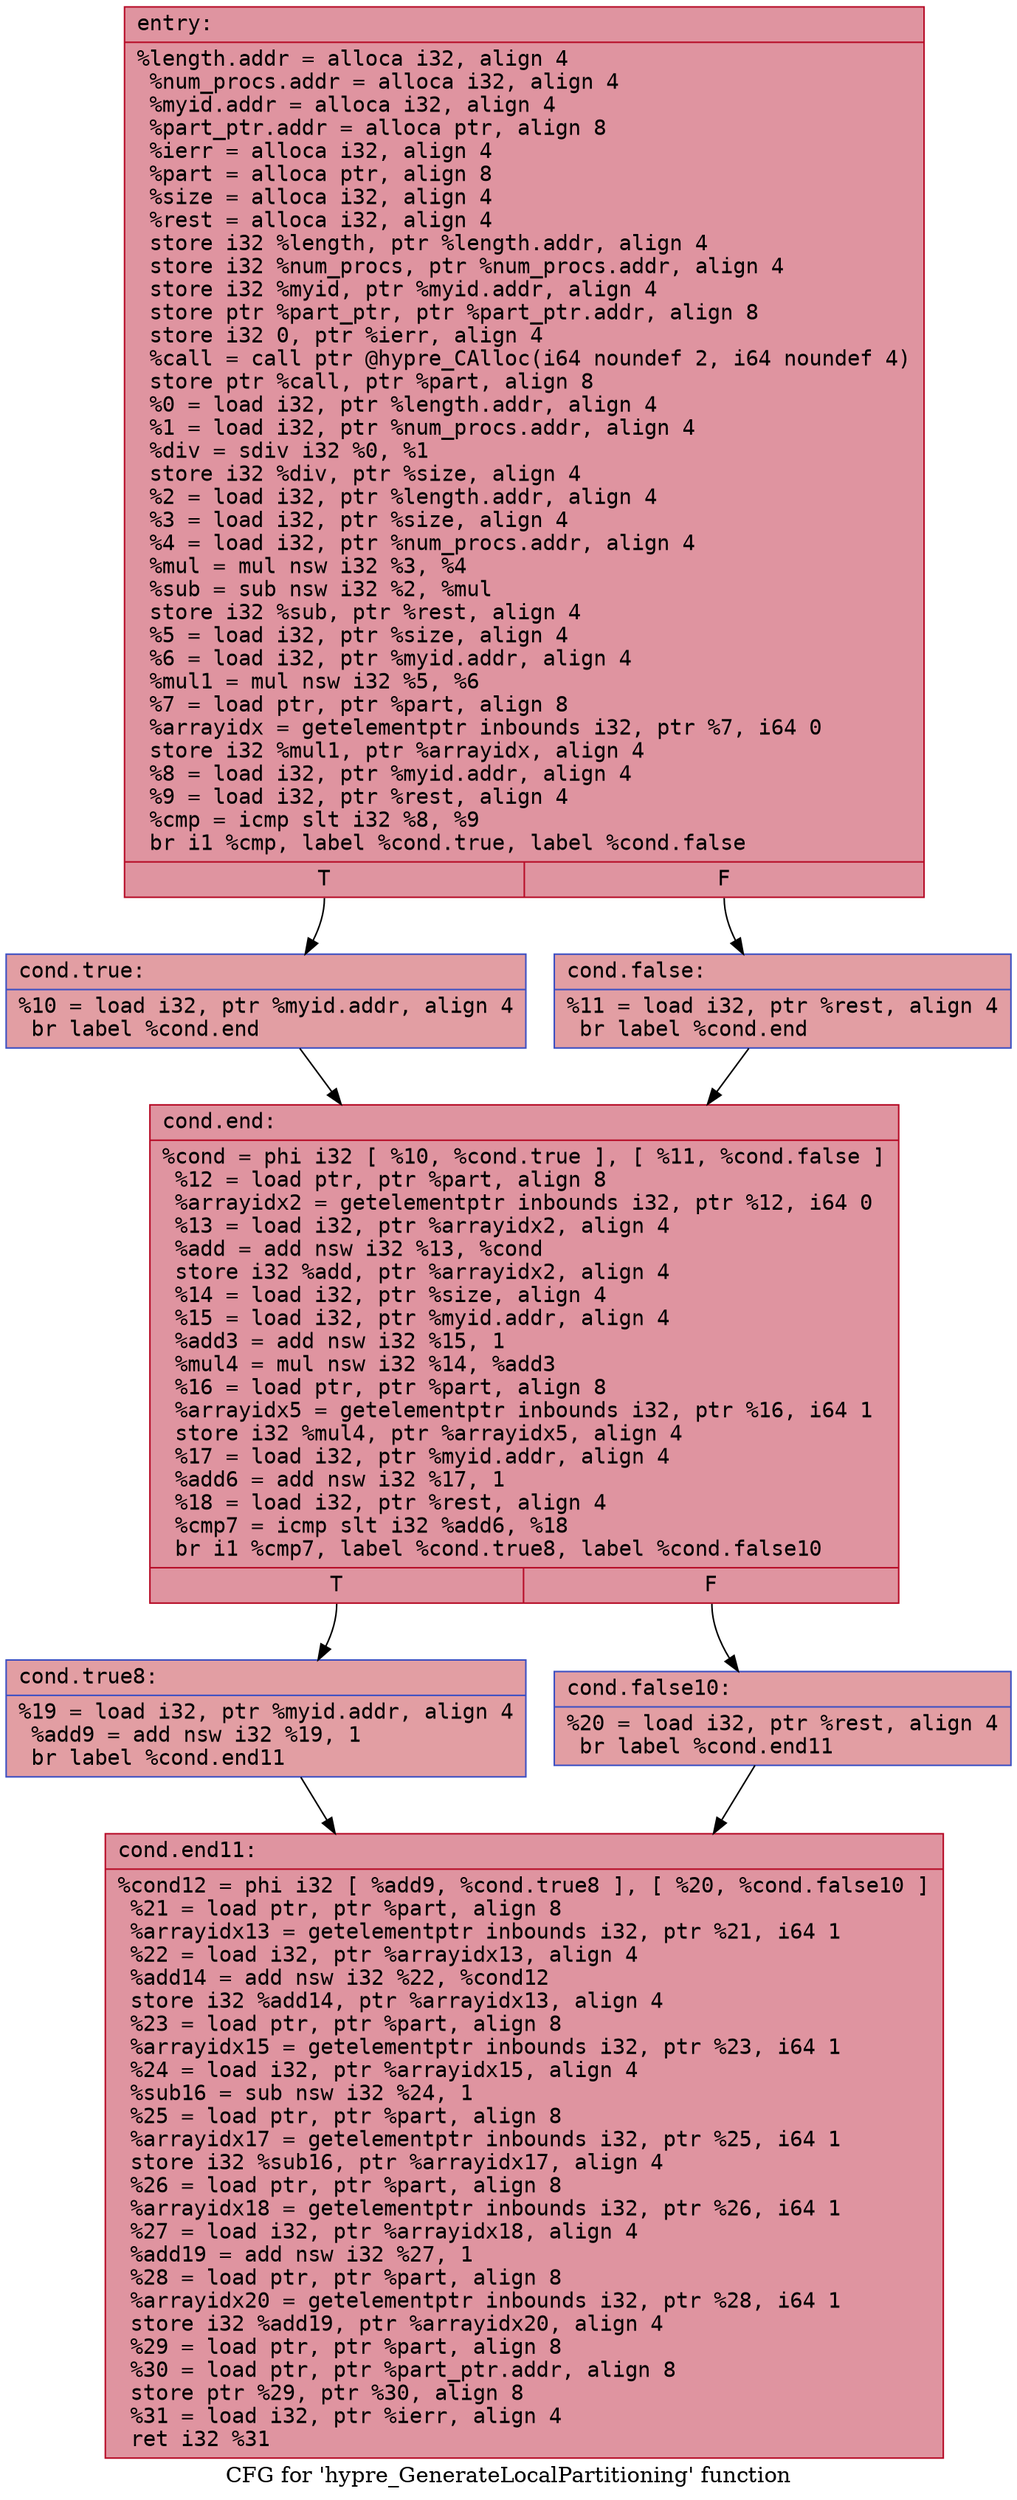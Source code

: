digraph "CFG for 'hypre_GenerateLocalPartitioning' function" {
	label="CFG for 'hypre_GenerateLocalPartitioning' function";

	Node0x5569aa5987f0 [shape=record,color="#b70d28ff", style=filled, fillcolor="#b70d2870" fontname="Courier",label="{entry:\l|  %length.addr = alloca i32, align 4\l  %num_procs.addr = alloca i32, align 4\l  %myid.addr = alloca i32, align 4\l  %part_ptr.addr = alloca ptr, align 8\l  %ierr = alloca i32, align 4\l  %part = alloca ptr, align 8\l  %size = alloca i32, align 4\l  %rest = alloca i32, align 4\l  store i32 %length, ptr %length.addr, align 4\l  store i32 %num_procs, ptr %num_procs.addr, align 4\l  store i32 %myid, ptr %myid.addr, align 4\l  store ptr %part_ptr, ptr %part_ptr.addr, align 8\l  store i32 0, ptr %ierr, align 4\l  %call = call ptr @hypre_CAlloc(i64 noundef 2, i64 noundef 4)\l  store ptr %call, ptr %part, align 8\l  %0 = load i32, ptr %length.addr, align 4\l  %1 = load i32, ptr %num_procs.addr, align 4\l  %div = sdiv i32 %0, %1\l  store i32 %div, ptr %size, align 4\l  %2 = load i32, ptr %length.addr, align 4\l  %3 = load i32, ptr %size, align 4\l  %4 = load i32, ptr %num_procs.addr, align 4\l  %mul = mul nsw i32 %3, %4\l  %sub = sub nsw i32 %2, %mul\l  store i32 %sub, ptr %rest, align 4\l  %5 = load i32, ptr %size, align 4\l  %6 = load i32, ptr %myid.addr, align 4\l  %mul1 = mul nsw i32 %5, %6\l  %7 = load ptr, ptr %part, align 8\l  %arrayidx = getelementptr inbounds i32, ptr %7, i64 0\l  store i32 %mul1, ptr %arrayidx, align 4\l  %8 = load i32, ptr %myid.addr, align 4\l  %9 = load i32, ptr %rest, align 4\l  %cmp = icmp slt i32 %8, %9\l  br i1 %cmp, label %cond.true, label %cond.false\l|{<s0>T|<s1>F}}"];
	Node0x5569aa5987f0:s0 -> Node0x5569aa59a690[tooltip="entry -> cond.true\nProbability 50.00%" ];
	Node0x5569aa5987f0:s1 -> Node0x5569aa59a710[tooltip="entry -> cond.false\nProbability 50.00%" ];
	Node0x5569aa59a690 [shape=record,color="#3d50c3ff", style=filled, fillcolor="#be242e70" fontname="Courier",label="{cond.true:\l|  %10 = load i32, ptr %myid.addr, align 4\l  br label %cond.end\l}"];
	Node0x5569aa59a690 -> Node0x5569aa59a8c0[tooltip="cond.true -> cond.end\nProbability 100.00%" ];
	Node0x5569aa59a710 [shape=record,color="#3d50c3ff", style=filled, fillcolor="#be242e70" fontname="Courier",label="{cond.false:\l|  %11 = load i32, ptr %rest, align 4\l  br label %cond.end\l}"];
	Node0x5569aa59a710 -> Node0x5569aa59a8c0[tooltip="cond.false -> cond.end\nProbability 100.00%" ];
	Node0x5569aa59a8c0 [shape=record,color="#b70d28ff", style=filled, fillcolor="#b70d2870" fontname="Courier",label="{cond.end:\l|  %cond = phi i32 [ %10, %cond.true ], [ %11, %cond.false ]\l  %12 = load ptr, ptr %part, align 8\l  %arrayidx2 = getelementptr inbounds i32, ptr %12, i64 0\l  %13 = load i32, ptr %arrayidx2, align 4\l  %add = add nsw i32 %13, %cond\l  store i32 %add, ptr %arrayidx2, align 4\l  %14 = load i32, ptr %size, align 4\l  %15 = load i32, ptr %myid.addr, align 4\l  %add3 = add nsw i32 %15, 1\l  %mul4 = mul nsw i32 %14, %add3\l  %16 = load ptr, ptr %part, align 8\l  %arrayidx5 = getelementptr inbounds i32, ptr %16, i64 1\l  store i32 %mul4, ptr %arrayidx5, align 4\l  %17 = load i32, ptr %myid.addr, align 4\l  %add6 = add nsw i32 %17, 1\l  %18 = load i32, ptr %rest, align 4\l  %cmp7 = icmp slt i32 %add6, %18\l  br i1 %cmp7, label %cond.true8, label %cond.false10\l|{<s0>T|<s1>F}}"];
	Node0x5569aa59a8c0:s0 -> Node0x5569aa59b7e0[tooltip="cond.end -> cond.true8\nProbability 50.00%" ];
	Node0x5569aa59a8c0:s1 -> Node0x5569aa59b860[tooltip="cond.end -> cond.false10\nProbability 50.00%" ];
	Node0x5569aa59b7e0 [shape=record,color="#3d50c3ff", style=filled, fillcolor="#be242e70" fontname="Courier",label="{cond.true8:\l|  %19 = load i32, ptr %myid.addr, align 4\l  %add9 = add nsw i32 %19, 1\l  br label %cond.end11\l}"];
	Node0x5569aa59b7e0 -> Node0x5569aa59bb20[tooltip="cond.true8 -> cond.end11\nProbability 100.00%" ];
	Node0x5569aa59b860 [shape=record,color="#3d50c3ff", style=filled, fillcolor="#be242e70" fontname="Courier",label="{cond.false10:\l|  %20 = load i32, ptr %rest, align 4\l  br label %cond.end11\l}"];
	Node0x5569aa59b860 -> Node0x5569aa59bb20[tooltip="cond.false10 -> cond.end11\nProbability 100.00%" ];
	Node0x5569aa59bb20 [shape=record,color="#b70d28ff", style=filled, fillcolor="#b70d2870" fontname="Courier",label="{cond.end11:\l|  %cond12 = phi i32 [ %add9, %cond.true8 ], [ %20, %cond.false10 ]\l  %21 = load ptr, ptr %part, align 8\l  %arrayidx13 = getelementptr inbounds i32, ptr %21, i64 1\l  %22 = load i32, ptr %arrayidx13, align 4\l  %add14 = add nsw i32 %22, %cond12\l  store i32 %add14, ptr %arrayidx13, align 4\l  %23 = load ptr, ptr %part, align 8\l  %arrayidx15 = getelementptr inbounds i32, ptr %23, i64 1\l  %24 = load i32, ptr %arrayidx15, align 4\l  %sub16 = sub nsw i32 %24, 1\l  %25 = load ptr, ptr %part, align 8\l  %arrayidx17 = getelementptr inbounds i32, ptr %25, i64 1\l  store i32 %sub16, ptr %arrayidx17, align 4\l  %26 = load ptr, ptr %part, align 8\l  %arrayidx18 = getelementptr inbounds i32, ptr %26, i64 1\l  %27 = load i32, ptr %arrayidx18, align 4\l  %add19 = add nsw i32 %27, 1\l  %28 = load ptr, ptr %part, align 8\l  %arrayidx20 = getelementptr inbounds i32, ptr %28, i64 1\l  store i32 %add19, ptr %arrayidx20, align 4\l  %29 = load ptr, ptr %part, align 8\l  %30 = load ptr, ptr %part_ptr.addr, align 8\l  store ptr %29, ptr %30, align 8\l  %31 = load i32, ptr %ierr, align 4\l  ret i32 %31\l}"];
}

